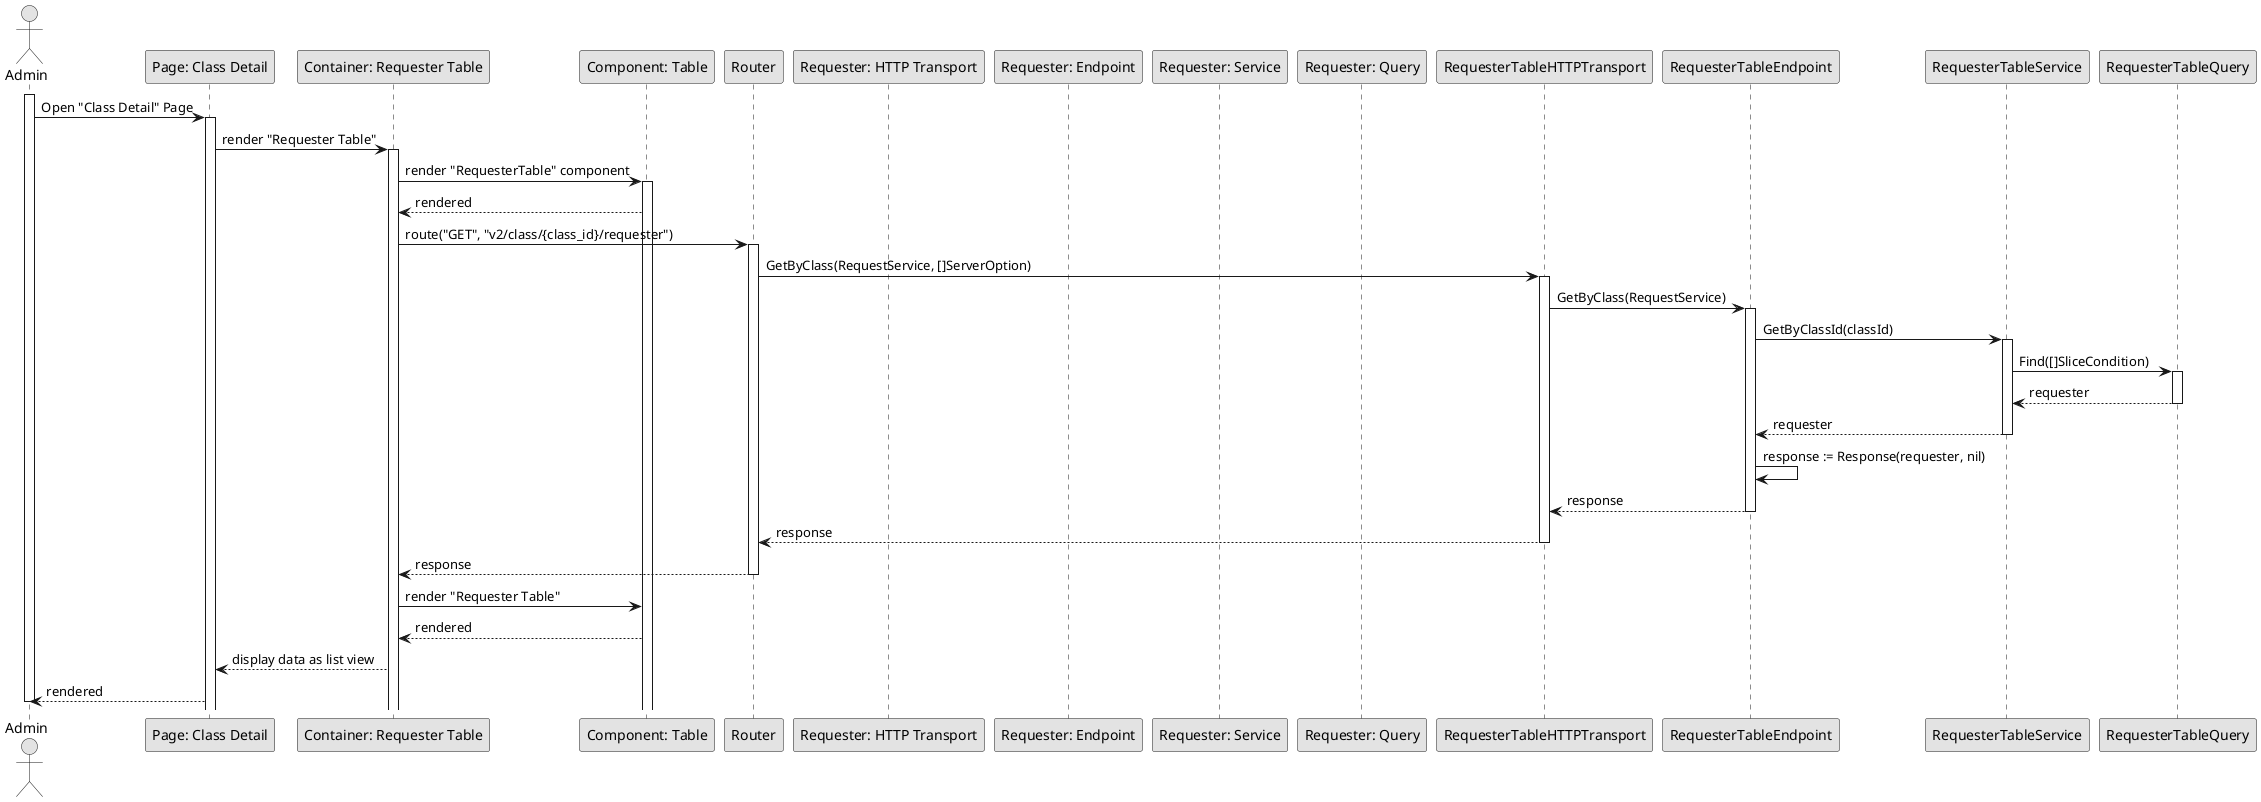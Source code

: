 @startuml GetRequester

skinparam Monochrome true
skinparam Shadowing false

actor Admin
participant "Page: Class Detail" as ClassDetailPage
participant "Container: Requester Table" as RequesterTableContainer
participant "Component: Table" as RequesterTable
participant "Router" as Router
participant "Requester: HTTP Transport" as RequestHTTPTransport
participant "Requester: Endpoint" as RequestEndpoint
participant "Requester: Service" as RequestService
participant "Requester: Query" as RequestQuery

activate Admin

Admin->ClassDetailPage: Open "Class Detail" Page
activate ClassDetailPage
ClassDetailPage->RequesterTableContainer: render "Requester Table"
activate RequesterTableContainer
RequesterTableContainer->RequesterTable: render "RequesterTable" component
activate RequesterTable
RequesterTable-->RequesterTableContainer: rendered
RequesterTableContainer->Router: route("GET", "v2/class/{class_id}/requester")
activate Router
Router->RequesterTableHTTPTransport: GetByClass(RequestService, []ServerOption)
activate RequesterTableHTTPTransport
RequesterTableHTTPTransport->RequesterTableEndpoint: GetByClass(RequestService)
activate RequesterTableEndpoint
RequesterTableEndpoint->RequesterTableService: GetByClassId(classId)
activate RequesterTableService
RequesterTableService->RequesterTableQuery: Find([]SliceCondition)
activate RequesterTableQuery
RequesterTableQuery-->RequesterTableService: requester
deactivate RequesterTableQuery
RequesterTableService-->RequesterTableEndpoint: requester
deactivate RequesterTableService
RequesterTableEndpoint->RequesterTableEndpoint: response := Response(requester, nil)
RequesterTableEndpoint-->RequesterTableHTTPTransport: response
deactivate RequesterTableEndpoint
RequesterTableHTTPTransport-->Router: response
deactivate RequesterTableHTTPTransport
Router-->RequesterTableContainer: response
deactivate Router
RequesterTableContainer->RequesterTable: render "Requester Table"
RequesterTable-->RequesterTableContainer: rendered
RequesterTableContainer-->ClassDetailPage: display data as list view
ClassDetailPage-->Admin: rendered

deactivate Admin

@enduml